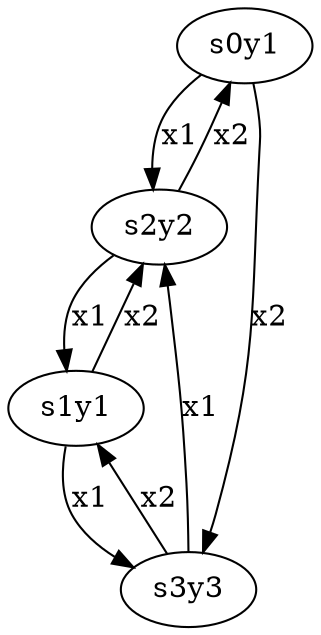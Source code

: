 digraph G {
    s0y1 -> s2y2 [label="x1"];    s1y1 -> s3y3 [label="x1"];    s2y2 -> s1y1 [label="x1"];    s3y3 -> s2y2 [label="x1"];    s0y1 -> s3y3 [label="x2"];    s1y1 -> s2y2 [label="x2"];    s2y2 -> s0y1 [label="x2"];    s3y3 -> s1y1 [label="x2"];}

